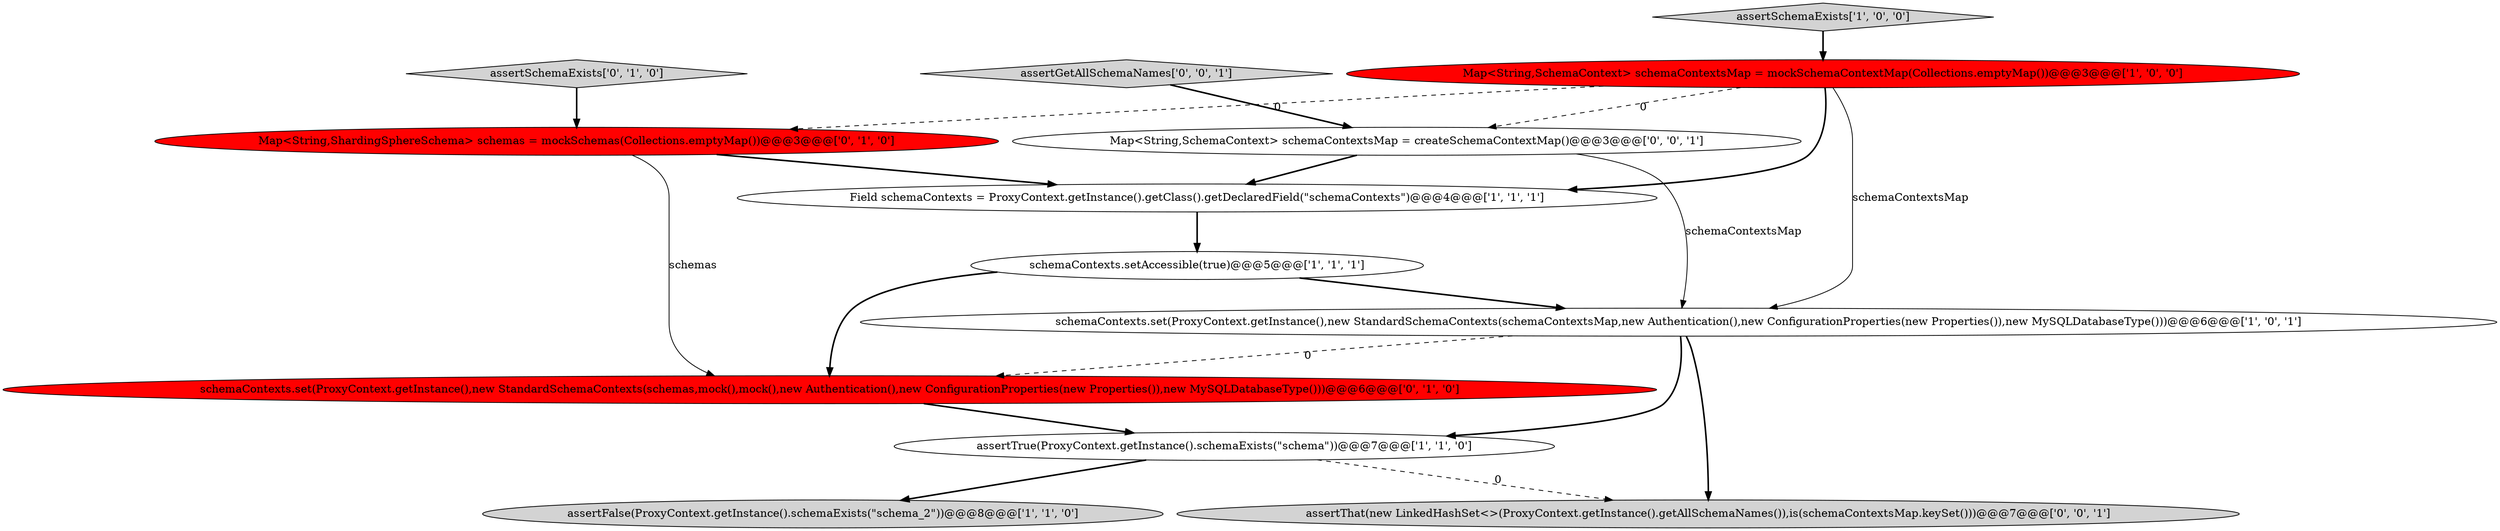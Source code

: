 digraph {
9 [style = filled, label = "schemaContexts.set(ProxyContext.getInstance(),new StandardSchemaContexts(schemas,mock(),mock(),new Authentication(),new ConfigurationProperties(new Properties()),new MySQLDatabaseType()))@@@6@@@['0', '1', '0']", fillcolor = red, shape = ellipse image = "AAA1AAABBB2BBB"];
11 [style = filled, label = "assertThat(new LinkedHashSet<>(ProxyContext.getInstance().getAllSchemaNames()),is(schemaContextsMap.keySet()))@@@7@@@['0', '0', '1']", fillcolor = lightgray, shape = ellipse image = "AAA0AAABBB3BBB"];
1 [style = filled, label = "assertFalse(ProxyContext.getInstance().schemaExists(\"schema_2\"))@@@8@@@['1', '1', '0']", fillcolor = lightgray, shape = ellipse image = "AAA0AAABBB1BBB"];
0 [style = filled, label = "Field schemaContexts = ProxyContext.getInstance().getClass().getDeclaredField(\"schemaContexts\")@@@4@@@['1', '1', '1']", fillcolor = white, shape = ellipse image = "AAA0AAABBB1BBB"];
12 [style = filled, label = "assertGetAllSchemaNames['0', '0', '1']", fillcolor = lightgray, shape = diamond image = "AAA0AAABBB3BBB"];
7 [style = filled, label = "Map<String,ShardingSphereSchema> schemas = mockSchemas(Collections.emptyMap())@@@3@@@['0', '1', '0']", fillcolor = red, shape = ellipse image = "AAA1AAABBB2BBB"];
10 [style = filled, label = "Map<String,SchemaContext> schemaContextsMap = createSchemaContextMap()@@@3@@@['0', '0', '1']", fillcolor = white, shape = ellipse image = "AAA0AAABBB3BBB"];
2 [style = filled, label = "assertTrue(ProxyContext.getInstance().schemaExists(\"schema\"))@@@7@@@['1', '1', '0']", fillcolor = white, shape = ellipse image = "AAA0AAABBB1BBB"];
4 [style = filled, label = "schemaContexts.setAccessible(true)@@@5@@@['1', '1', '1']", fillcolor = white, shape = ellipse image = "AAA0AAABBB1BBB"];
8 [style = filled, label = "assertSchemaExists['0', '1', '0']", fillcolor = lightgray, shape = diamond image = "AAA0AAABBB2BBB"];
6 [style = filled, label = "schemaContexts.set(ProxyContext.getInstance(),new StandardSchemaContexts(schemaContextsMap,new Authentication(),new ConfigurationProperties(new Properties()),new MySQLDatabaseType()))@@@6@@@['1', '0', '1']", fillcolor = white, shape = ellipse image = "AAA0AAABBB1BBB"];
3 [style = filled, label = "Map<String,SchemaContext> schemaContextsMap = mockSchemaContextMap(Collections.emptyMap())@@@3@@@['1', '0', '0']", fillcolor = red, shape = ellipse image = "AAA1AAABBB1BBB"];
5 [style = filled, label = "assertSchemaExists['1', '0', '0']", fillcolor = lightgray, shape = diamond image = "AAA0AAABBB1BBB"];
10->6 [style = solid, label="schemaContextsMap"];
5->3 [style = bold, label=""];
4->9 [style = bold, label=""];
3->6 [style = solid, label="schemaContextsMap"];
10->0 [style = bold, label=""];
7->9 [style = solid, label="schemas"];
2->11 [style = dashed, label="0"];
7->0 [style = bold, label=""];
12->10 [style = bold, label=""];
3->10 [style = dashed, label="0"];
0->4 [style = bold, label=""];
4->6 [style = bold, label=""];
9->2 [style = bold, label=""];
3->7 [style = dashed, label="0"];
2->1 [style = bold, label=""];
6->11 [style = bold, label=""];
3->0 [style = bold, label=""];
8->7 [style = bold, label=""];
6->9 [style = dashed, label="0"];
6->2 [style = bold, label=""];
}
